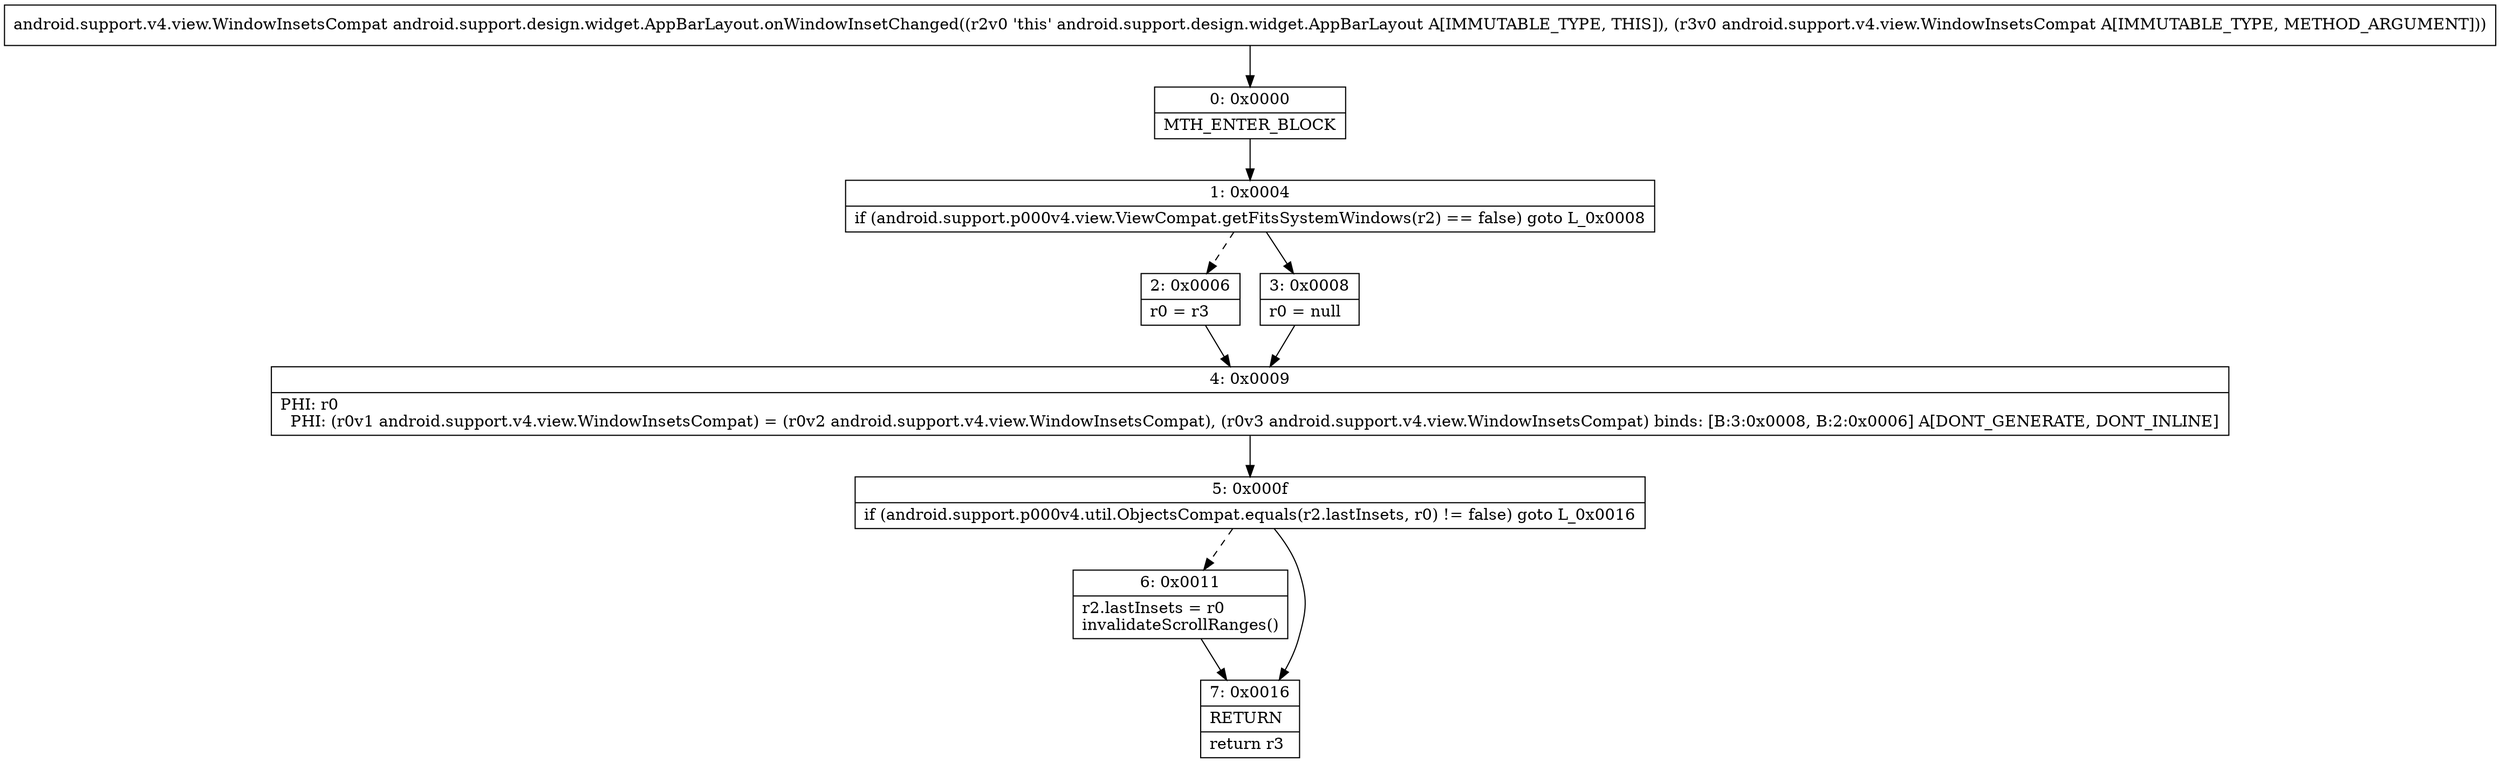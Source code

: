 digraph "CFG forandroid.support.design.widget.AppBarLayout.onWindowInsetChanged(Landroid\/support\/v4\/view\/WindowInsetsCompat;)Landroid\/support\/v4\/view\/WindowInsetsCompat;" {
Node_0 [shape=record,label="{0\:\ 0x0000|MTH_ENTER_BLOCK\l}"];
Node_1 [shape=record,label="{1\:\ 0x0004|if (android.support.p000v4.view.ViewCompat.getFitsSystemWindows(r2) == false) goto L_0x0008\l}"];
Node_2 [shape=record,label="{2\:\ 0x0006|r0 = r3\l}"];
Node_3 [shape=record,label="{3\:\ 0x0008|r0 = null\l}"];
Node_4 [shape=record,label="{4\:\ 0x0009|PHI: r0 \l  PHI: (r0v1 android.support.v4.view.WindowInsetsCompat) = (r0v2 android.support.v4.view.WindowInsetsCompat), (r0v3 android.support.v4.view.WindowInsetsCompat) binds: [B:3:0x0008, B:2:0x0006] A[DONT_GENERATE, DONT_INLINE]\l}"];
Node_5 [shape=record,label="{5\:\ 0x000f|if (android.support.p000v4.util.ObjectsCompat.equals(r2.lastInsets, r0) != false) goto L_0x0016\l}"];
Node_6 [shape=record,label="{6\:\ 0x0011|r2.lastInsets = r0\linvalidateScrollRanges()\l}"];
Node_7 [shape=record,label="{7\:\ 0x0016|RETURN\l|return r3\l}"];
MethodNode[shape=record,label="{android.support.v4.view.WindowInsetsCompat android.support.design.widget.AppBarLayout.onWindowInsetChanged((r2v0 'this' android.support.design.widget.AppBarLayout A[IMMUTABLE_TYPE, THIS]), (r3v0 android.support.v4.view.WindowInsetsCompat A[IMMUTABLE_TYPE, METHOD_ARGUMENT])) }"];
MethodNode -> Node_0;
Node_0 -> Node_1;
Node_1 -> Node_2[style=dashed];
Node_1 -> Node_3;
Node_2 -> Node_4;
Node_3 -> Node_4;
Node_4 -> Node_5;
Node_5 -> Node_6[style=dashed];
Node_5 -> Node_7;
Node_6 -> Node_7;
}

